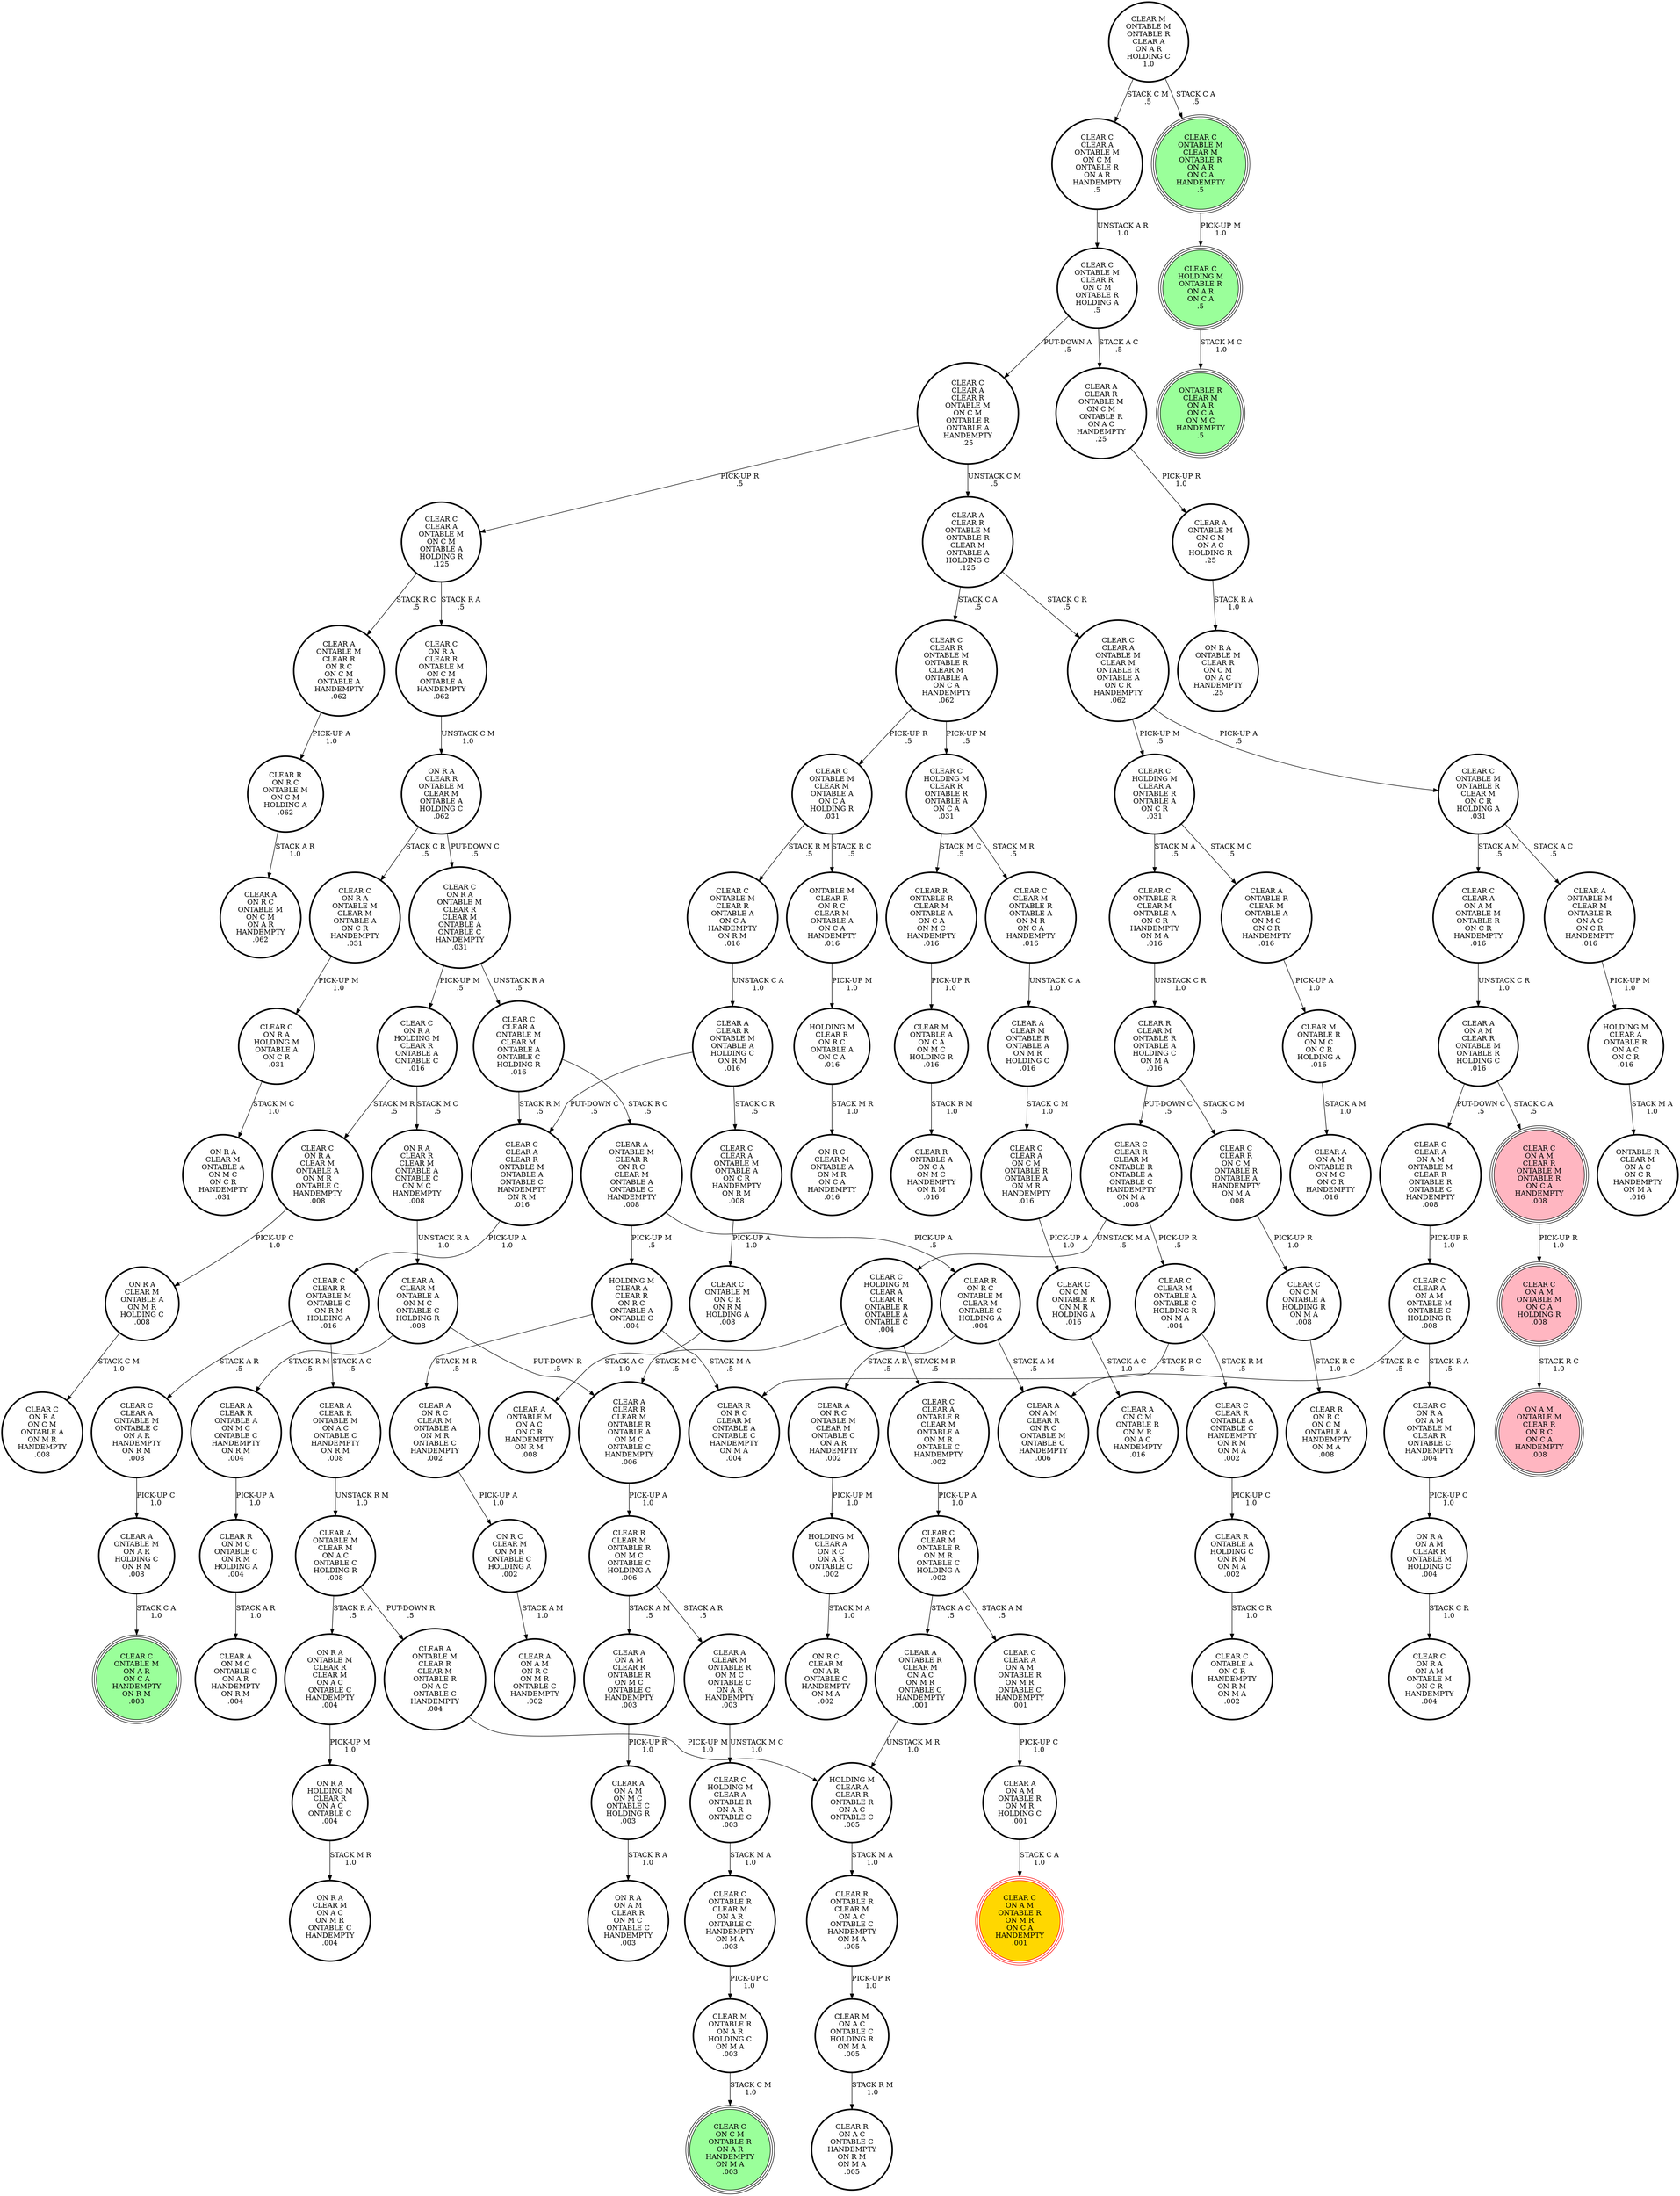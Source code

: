 digraph {
"CLEAR C\nCLEAR A\nONTABLE M\nON C M\nONTABLE A\nHOLDING R\n.125\n" -> "CLEAR A\nONTABLE M\nCLEAR R\nON R C\nON C M\nONTABLE A\nHANDEMPTY\n.062\n"[label="STACK R C\n.5\n"];
"CLEAR C\nCLEAR A\nONTABLE M\nON C M\nONTABLE A\nHOLDING R\n.125\n" -> "CLEAR C\nON R A\nCLEAR R\nONTABLE M\nON C M\nONTABLE A\nHANDEMPTY\n.062\n"[label="STACK R A\n.5\n"];
"CLEAR A\nCLEAR R\nONTABLE M\nONTABLE R\nCLEAR M\nONTABLE A\nHOLDING C\n.125\n" -> "CLEAR C\nCLEAR R\nONTABLE M\nONTABLE R\nCLEAR M\nONTABLE A\nON C A\nHANDEMPTY\n.062\n"[label="STACK C A\n.5\n"];
"CLEAR A\nCLEAR R\nONTABLE M\nONTABLE R\nCLEAR M\nONTABLE A\nHOLDING C\n.125\n" -> "CLEAR C\nCLEAR A\nONTABLE M\nCLEAR M\nONTABLE R\nONTABLE A\nON C R\nHANDEMPTY\n.062\n"[label="STACK C R\n.5\n"];
"CLEAR C\nCLEAR A\nON C M\nONTABLE R\nONTABLE A\nON M R\nHANDEMPTY\n.016\n" -> "CLEAR C\nON C M\nONTABLE R\nON M R\nHOLDING A\n.016\n"[label="PICK-UP A\n1.0\n"];
"CLEAR C\nCLEAR A\nON A M\nONTABLE M\nONTABLE C\nHOLDING R\n.008\n" -> "CLEAR C\nON R A\nON A M\nONTABLE M\nCLEAR R\nONTABLE C\nHANDEMPTY\n.004\n"[label="STACK R A\n.5\n"];
"CLEAR C\nCLEAR A\nON A M\nONTABLE M\nONTABLE C\nHOLDING R\n.008\n" -> "CLEAR A\nON A M\nCLEAR R\nON R C\nONTABLE M\nONTABLE C\nHANDEMPTY\n.006\n"[label="STACK R C\n.5\n"];
"CLEAR A\nONTABLE M\nON A R\nHOLDING C\nON R M\n.008\n" -> "CLEAR C\nONTABLE M\nON A R\nON C A\nHANDEMPTY\nON R M\n.008\n"[label="STACK C A\n1.0\n"];
"HOLDING M\nCLEAR A\nCLEAR R\nONTABLE R\nON A C\nONTABLE C\n.005\n" -> "CLEAR R\nONTABLE R\nCLEAR M\nON A C\nONTABLE C\nHANDEMPTY\nON M A\n.005\n"[label="STACK M A\n1.0\n"];
"CLEAR C\nON R A\nONTABLE M\nCLEAR R\nCLEAR M\nONTABLE A\nONTABLE C\nHANDEMPTY\n.031\n" -> "CLEAR C\nCLEAR A\nONTABLE M\nCLEAR M\nONTABLE A\nONTABLE C\nHOLDING R\n.016\n"[label="UNSTACK R A\n.5\n"];
"CLEAR C\nON R A\nONTABLE M\nCLEAR R\nCLEAR M\nONTABLE A\nONTABLE C\nHANDEMPTY\n.031\n" -> "CLEAR C\nON R A\nHOLDING M\nCLEAR R\nONTABLE A\nONTABLE C\n.016\n"[label="PICK-UP M\n.5\n"];
"CLEAR C\nON C M\nONTABLE R\nON M R\nHOLDING A\n.016\n" -> "CLEAR A\nON C M\nONTABLE R\nON M R\nON A C\nHANDEMPTY\n.016\n"[label="STACK A C\n1.0\n"];
"CLEAR C\nCLEAR A\nON A M\nONTABLE R\nON M R\nONTABLE C\nHANDEMPTY\n.001\n" -> "CLEAR A\nON A M\nONTABLE R\nON M R\nHOLDING C\n.001\n"[label="PICK-UP C\n1.0\n"];
"CLEAR M\nONTABLE A\nON C A\nON M C\nHOLDING R\n.016\n" -> "CLEAR R\nONTABLE A\nON C A\nON M C\nHANDEMPTY\nON R M\n.016\n"[label="STACK R M\n1.0\n"];
"CLEAR A\nCLEAR M\nONTABLE R\nON M C\nONTABLE C\nON A R\nHANDEMPTY\n.003\n" -> "CLEAR C\nHOLDING M\nCLEAR A\nONTABLE R\nON A R\nONTABLE C\n.003\n"[label="UNSTACK M C\n1.0\n"];
"CLEAR A\nONTABLE M\nCLEAR M\nONTABLE R\nON A C\nON C R\nHANDEMPTY\n.016\n" -> "HOLDING M\nCLEAR A\nONTABLE R\nON A C\nON C R\n.016\n"[label="PICK-UP M\n1.0\n"];
"HOLDING M\nCLEAR A\nCLEAR R\nON R C\nONTABLE A\nONTABLE C\n.004\n" -> "CLEAR A\nON R C\nCLEAR M\nONTABLE A\nON M R\nONTABLE C\nHANDEMPTY\n.002\n"[label="STACK M R\n.5\n"];
"HOLDING M\nCLEAR A\nCLEAR R\nON R C\nONTABLE A\nONTABLE C\n.004\n" -> "CLEAR R\nON R C\nCLEAR M\nONTABLE A\nONTABLE C\nHANDEMPTY\nON M A\n.004\n"[label="STACK M A\n.5\n"];
"CLEAR A\nCLEAR M\nONTABLE A\nON M C\nONTABLE C\nHOLDING R\n.008\n" -> "CLEAR A\nCLEAR R\nONTABLE A\nON M C\nONTABLE C\nHANDEMPTY\nON R M\n.004\n"[label="STACK R M\n.5\n"];
"CLEAR A\nCLEAR M\nONTABLE A\nON M C\nONTABLE C\nHOLDING R\n.008\n" -> "CLEAR A\nCLEAR R\nCLEAR M\nONTABLE R\nONTABLE A\nON M C\nONTABLE C\nHANDEMPTY\n.006\n"[label="PUT-DOWN R\n.5\n"];
"CLEAR A\nONTABLE R\nCLEAR M\nONTABLE A\nON M C\nON C R\nHANDEMPTY\n.016\n" -> "CLEAR M\nONTABLE R\nON M C\nON C R\nHOLDING A\n.016\n"[label="PICK-UP A\n1.0\n"];
"CLEAR C\nHOLDING M\nCLEAR A\nONTABLE R\nONTABLE A\nON C R\n.031\n" -> "CLEAR A\nONTABLE R\nCLEAR M\nONTABLE A\nON M C\nON C R\nHANDEMPTY\n.016\n"[label="STACK M C\n.5\n"];
"CLEAR C\nHOLDING M\nCLEAR A\nONTABLE R\nONTABLE A\nON C R\n.031\n" -> "CLEAR C\nONTABLE R\nCLEAR M\nONTABLE A\nON C R\nHANDEMPTY\nON M A\n.016\n"[label="STACK M A\n.5\n"];
"HOLDING M\nCLEAR R\nON R C\nONTABLE A\nON C A\n.016\n" -> "ON R C\nCLEAR M\nONTABLE A\nON M R\nON C A\nHANDEMPTY\n.016\n"[label="STACK M R\n1.0\n"];
"CLEAR A\nON A M\nCLEAR R\nONTABLE M\nONTABLE R\nHOLDING C\n.016\n" -> "CLEAR C\nON A M\nCLEAR R\nONTABLE M\nONTABLE R\nON C A\nHANDEMPTY\n.008\n"[label="STACK C A\n.5\n"];
"CLEAR A\nON A M\nCLEAR R\nONTABLE M\nONTABLE R\nHOLDING C\n.016\n" -> "CLEAR C\nCLEAR A\nON A M\nONTABLE M\nCLEAR R\nONTABLE R\nONTABLE C\nHANDEMPTY\n.008\n"[label="PUT-DOWN C\n.5\n"];
"CLEAR C\nCLEAR R\nONTABLE M\nONTABLE C\nON R M\nHOLDING A\n.016\n" -> "CLEAR A\nCLEAR R\nONTABLE M\nON A C\nONTABLE C\nHANDEMPTY\nON R M\n.008\n"[label="STACK A C\n.5\n"];
"CLEAR C\nCLEAR R\nONTABLE M\nONTABLE C\nON R M\nHOLDING A\n.016\n" -> "CLEAR C\nCLEAR A\nONTABLE M\nONTABLE C\nON A R\nHANDEMPTY\nON R M\n.008\n"[label="STACK A R\n.5\n"];
"ON R A\nONTABLE M\nCLEAR R\nCLEAR M\nON A C\nONTABLE C\nHANDEMPTY\n.004\n" -> "ON R A\nHOLDING M\nCLEAR R\nON A C\nONTABLE C\n.004\n"[label="PICK-UP M\n1.0\n"];
"CLEAR C\nON R A\nONTABLE M\nCLEAR M\nONTABLE A\nON C R\nHANDEMPTY\n.031\n" -> "CLEAR C\nON R A\nHOLDING M\nONTABLE A\nON C R\n.031\n"[label="PICK-UP M\n1.0\n"];
"CLEAR A\nON A M\nONTABLE R\nON M R\nHOLDING C\n.001\n" -> "CLEAR C\nON A M\nONTABLE R\nON M R\nON C A\nHANDEMPTY\n.001\n"[label="STACK C A\n1.0\n"];
"CLEAR R\nON M C\nONTABLE C\nON R M\nHOLDING A\n.004\n" -> "CLEAR A\nON M C\nONTABLE C\nON A R\nHANDEMPTY\nON R M\n.004\n"[label="STACK A R\n1.0\n"];
"CLEAR C\nCLEAR A\nCLEAR R\nONTABLE M\nONTABLE A\nONTABLE C\nHANDEMPTY\nON R M\n.016\n" -> "CLEAR C\nCLEAR R\nONTABLE M\nONTABLE C\nON R M\nHOLDING A\n.016\n"[label="PICK-UP A\n1.0\n"];
"HOLDING M\nCLEAR A\nON R C\nON A R\nONTABLE C\n.002\n" -> "ON R C\nCLEAR M\nON A R\nONTABLE C\nHANDEMPTY\nON M A\n.002\n"[label="STACK M A\n1.0\n"];
"CLEAR C\nCLEAR A\nONTABLE M\nCLEAR M\nONTABLE R\nONTABLE A\nON C R\nHANDEMPTY\n.062\n" -> "CLEAR C\nONTABLE M\nONTABLE R\nCLEAR M\nON C R\nHOLDING A\n.031\n"[label="PICK-UP A\n.5\n"];
"CLEAR C\nCLEAR A\nONTABLE M\nCLEAR M\nONTABLE R\nONTABLE A\nON C R\nHANDEMPTY\n.062\n" -> "CLEAR C\nHOLDING M\nCLEAR A\nONTABLE R\nONTABLE A\nON C R\n.031\n"[label="PICK-UP M\n.5\n"];
"CLEAR A\nCLEAR R\nONTABLE A\nON M C\nONTABLE C\nHANDEMPTY\nON R M\n.004\n" -> "CLEAR R\nON M C\nONTABLE C\nON R M\nHOLDING A\n.004\n"[label="PICK-UP A\n1.0\n"];
"CLEAR C\nONTABLE M\nCLEAR R\nONTABLE A\nON C A\nHANDEMPTY\nON R M\n.016\n" -> "CLEAR A\nCLEAR R\nONTABLE M\nONTABLE A\nHOLDING C\nON R M\n.016\n"[label="UNSTACK C A\n1.0\n"];
"CLEAR R\nONTABLE A\nHOLDING C\nON R M\nON M A\n.002\n" -> "CLEAR C\nONTABLE A\nON C R\nHANDEMPTY\nON R M\nON M A\n.002\n"[label="STACK C R\n1.0\n"];
"CLEAR C\nONTABLE R\nCLEAR M\nONTABLE A\nON C R\nHANDEMPTY\nON M A\n.016\n" -> "CLEAR R\nCLEAR M\nONTABLE R\nONTABLE A\nHOLDING C\nON M A\n.016\n"[label="UNSTACK C R\n1.0\n"];
"CLEAR A\nCLEAR R\nONTABLE M\nON C M\nONTABLE R\nON A C\nHANDEMPTY\n.25\n" -> "CLEAR A\nONTABLE M\nON C M\nON A C\nHOLDING R\n.25\n"[label="PICK-UP R\n1.0\n"];
"CLEAR C\nCLEAR A\nON A M\nONTABLE M\nONTABLE R\nON C R\nHANDEMPTY\n.016\n" -> "CLEAR A\nON A M\nCLEAR R\nONTABLE M\nONTABLE R\nHOLDING C\n.016\n"[label="UNSTACK C R\n1.0\n"];
"CLEAR C\nON A M\nONTABLE M\nON C A\nHOLDING R\n.008\n" -> "ON A M\nONTABLE M\nCLEAR R\nON R C\nON C A\nHANDEMPTY\n.008\n"[label="STACK R C\n1.0\n"];
"ON R A\nON A M\nCLEAR R\nONTABLE M\nHOLDING C\n.004\n" -> "CLEAR C\nON R A\nON A M\nONTABLE M\nON C R\nHANDEMPTY\n.004\n"[label="STACK C R\n1.0\n"];
"CLEAR C\nHOLDING M\nCLEAR A\nONTABLE R\nON A R\nONTABLE C\n.003\n" -> "CLEAR C\nONTABLE R\nCLEAR M\nON A R\nONTABLE C\nHANDEMPTY\nON M A\n.003\n"[label="STACK M A\n1.0\n"];
"CLEAR R\nON R C\nONTABLE M\nON C M\nHOLDING A\n.062\n" -> "CLEAR A\nON R C\nONTABLE M\nON C M\nON A R\nHANDEMPTY\n.062\n"[label="STACK A R\n1.0\n"];
"CLEAR C\nON R A\nHOLDING M\nCLEAR R\nONTABLE A\nONTABLE C\n.016\n" -> "CLEAR C\nON R A\nCLEAR M\nONTABLE A\nON M R\nONTABLE C\nHANDEMPTY\n.008\n"[label="STACK M R\n.5\n"];
"CLEAR C\nON R A\nHOLDING M\nCLEAR R\nONTABLE A\nONTABLE C\n.016\n" -> "ON R A\nCLEAR R\nCLEAR M\nONTABLE A\nONTABLE C\nON M C\nHANDEMPTY\n.008\n"[label="STACK M C\n.5\n"];
"CLEAR A\nCLEAR R\nONTABLE M\nONTABLE A\nHOLDING C\nON R M\n.016\n" -> "CLEAR C\nCLEAR A\nCLEAR R\nONTABLE M\nONTABLE A\nONTABLE C\nHANDEMPTY\nON R M\n.016\n"[label="PUT-DOWN C\n.5\n"];
"CLEAR A\nCLEAR R\nONTABLE M\nONTABLE A\nHOLDING C\nON R M\n.016\n" -> "CLEAR C\nCLEAR A\nONTABLE M\nONTABLE A\nON C R\nHANDEMPTY\nON R M\n.008\n"[label="STACK C R\n.5\n"];
"CLEAR C\nHOLDING M\nCLEAR A\nCLEAR R\nONTABLE R\nONTABLE A\nONTABLE C\n.004\n" -> "CLEAR A\nCLEAR R\nCLEAR M\nONTABLE R\nONTABLE A\nON M C\nONTABLE C\nHANDEMPTY\n.006\n"[label="STACK M C\n.5\n"];
"CLEAR C\nHOLDING M\nCLEAR A\nCLEAR R\nONTABLE R\nONTABLE A\nONTABLE C\n.004\n" -> "CLEAR C\nCLEAR A\nONTABLE R\nCLEAR M\nONTABLE A\nON M R\nONTABLE C\nHANDEMPTY\n.002\n"[label="STACK M R\n.5\n"];
"CLEAR C\nCLEAR M\nONTABLE R\nON M R\nONTABLE C\nHOLDING A\n.002\n" -> "CLEAR C\nCLEAR A\nON A M\nONTABLE R\nON M R\nONTABLE C\nHANDEMPTY\n.001\n"[label="STACK A M\n.5\n"];
"CLEAR C\nCLEAR M\nONTABLE R\nON M R\nONTABLE C\nHOLDING A\n.002\n" -> "CLEAR A\nONTABLE R\nCLEAR M\nON A C\nON M R\nONTABLE C\nHANDEMPTY\n.001\n"[label="STACK A C\n.5\n"];
"CLEAR C\nCLEAR R\nONTABLE M\nONTABLE R\nCLEAR M\nONTABLE A\nON C A\nHANDEMPTY\n.062\n" -> "CLEAR C\nONTABLE M\nCLEAR M\nONTABLE A\nON C A\nHOLDING R\n.031\n"[label="PICK-UP R\n.5\n"];
"CLEAR C\nCLEAR R\nONTABLE M\nONTABLE R\nCLEAR M\nONTABLE A\nON C A\nHANDEMPTY\n.062\n" -> "CLEAR C\nHOLDING M\nCLEAR R\nONTABLE R\nONTABLE A\nON C A\n.031\n"[label="PICK-UP M\n.5\n"];
"CLEAR C\nON R A\nCLEAR R\nONTABLE M\nON C M\nONTABLE A\nHANDEMPTY\n.062\n" -> "ON R A\nCLEAR R\nONTABLE M\nCLEAR M\nONTABLE A\nHOLDING C\n.062\n"[label="UNSTACK C M\n1.0\n"];
"CLEAR C\nHOLDING M\nCLEAR R\nONTABLE R\nONTABLE A\nON C A\n.031\n" -> "CLEAR R\nONTABLE R\nCLEAR M\nONTABLE A\nON C A\nON M C\nHANDEMPTY\n.016\n"[label="STACK M C\n.5\n"];
"CLEAR C\nHOLDING M\nCLEAR R\nONTABLE R\nONTABLE A\nON C A\n.031\n" -> "CLEAR C\nCLEAR M\nONTABLE R\nONTABLE A\nON M R\nON C A\nHANDEMPTY\n.016\n"[label="STACK M R\n.5\n"];
"CLEAR C\nON R A\nHOLDING M\nONTABLE A\nON C R\n.031\n" -> "ON R A\nCLEAR M\nONTABLE A\nON M C\nON C R\nHANDEMPTY\n.031\n"[label="STACK M C\n1.0\n"];
"CLEAR A\nONTABLE M\nON C M\nON A C\nHOLDING R\n.25\n" -> "ON R A\nONTABLE M\nCLEAR R\nON C M\nON A C\nHANDEMPTY\n.25\n"[label="STACK R A\n1.0\n"];
"ON R A\nCLEAR R\nONTABLE M\nCLEAR M\nONTABLE A\nHOLDING C\n.062\n" -> "CLEAR C\nON R A\nONTABLE M\nCLEAR M\nONTABLE A\nON C R\nHANDEMPTY\n.031\n"[label="STACK C R\n.5\n"];
"ON R A\nCLEAR R\nONTABLE M\nCLEAR M\nONTABLE A\nHOLDING C\n.062\n" -> "CLEAR C\nON R A\nONTABLE M\nCLEAR R\nCLEAR M\nONTABLE A\nONTABLE C\nHANDEMPTY\n.031\n"[label="PUT-DOWN C\n.5\n"];
"CLEAR A\nCLEAR R\nCLEAR M\nONTABLE R\nONTABLE A\nON M C\nONTABLE C\nHANDEMPTY\n.006\n" -> "CLEAR R\nCLEAR M\nONTABLE R\nON M C\nONTABLE C\nHOLDING A\n.006\n"[label="PICK-UP A\n1.0\n"];
"CLEAR R\nCLEAR M\nONTABLE R\nONTABLE A\nHOLDING C\nON M A\n.016\n" -> "CLEAR C\nCLEAR R\nON C M\nONTABLE R\nONTABLE A\nHANDEMPTY\nON M A\n.008\n"[label="STACK C M\n.5\n"];
"CLEAR R\nCLEAR M\nONTABLE R\nONTABLE A\nHOLDING C\nON M A\n.016\n" -> "CLEAR C\nCLEAR R\nCLEAR M\nONTABLE R\nONTABLE A\nONTABLE C\nHANDEMPTY\nON M A\n.008\n"[label="PUT-DOWN C\n.5\n"];
"CLEAR R\nONTABLE R\nCLEAR M\nON A C\nONTABLE C\nHANDEMPTY\nON M A\n.005\n" -> "CLEAR M\nON A C\nONTABLE C\nHOLDING R\nON M A\n.005\n"[label="PICK-UP R\n1.0\n"];
"CLEAR A\nON R C\nCLEAR M\nONTABLE A\nON M R\nONTABLE C\nHANDEMPTY\n.002\n" -> "ON R C\nCLEAR M\nON M R\nONTABLE C\nHOLDING A\n.002\n"[label="PICK-UP A\n1.0\n"];
"CLEAR C\nCLEAR R\nONTABLE A\nONTABLE C\nHANDEMPTY\nON R M\nON M A\n.002\n" -> "CLEAR R\nONTABLE A\nHOLDING C\nON R M\nON M A\n.002\n"[label="PICK-UP C\n1.0\n"];
"CLEAR A\nONTABLE M\nCLEAR M\nON A C\nONTABLE C\nHOLDING R\n.008\n" -> "ON R A\nONTABLE M\nCLEAR R\nCLEAR M\nON A C\nONTABLE C\nHANDEMPTY\n.004\n"[label="STACK R A\n.5\n"];
"CLEAR A\nONTABLE M\nCLEAR M\nON A C\nONTABLE C\nHOLDING R\n.008\n" -> "CLEAR A\nONTABLE M\nCLEAR R\nCLEAR M\nONTABLE R\nON A C\nONTABLE C\nHANDEMPTY\n.004\n"[label="PUT-DOWN R\n.5\n"];
"CLEAR C\nCLEAR A\nONTABLE M\nON C M\nONTABLE R\nON A R\nHANDEMPTY\n.5\n" -> "CLEAR C\nONTABLE M\nCLEAR R\nON C M\nONTABLE R\nHOLDING A\n.5\n"[label="UNSTACK A R\n1.0\n"];
"CLEAR C\nONTABLE M\nONTABLE R\nCLEAR M\nON C R\nHOLDING A\n.031\n" -> "CLEAR A\nONTABLE M\nCLEAR M\nONTABLE R\nON A C\nON C R\nHANDEMPTY\n.016\n"[label="STACK A C\n.5\n"];
"CLEAR C\nONTABLE M\nONTABLE R\nCLEAR M\nON C R\nHOLDING A\n.031\n" -> "CLEAR C\nCLEAR A\nON A M\nONTABLE M\nONTABLE R\nON C R\nHANDEMPTY\n.016\n"[label="STACK A M\n.5\n"];
"CLEAR C\nON A M\nCLEAR R\nONTABLE M\nONTABLE R\nON C A\nHANDEMPTY\n.008\n" -> "CLEAR C\nON A M\nONTABLE M\nON C A\nHOLDING R\n.008\n"[label="PICK-UP R\n1.0\n"];
"CLEAR R\nON R C\nONTABLE M\nCLEAR M\nONTABLE C\nHOLDING A\n.004\n" -> "CLEAR A\nON A M\nCLEAR R\nON R C\nONTABLE M\nONTABLE C\nHANDEMPTY\n.006\n"[label="STACK A M\n.5\n"];
"CLEAR R\nON R C\nONTABLE M\nCLEAR M\nONTABLE C\nHOLDING A\n.004\n" -> "CLEAR A\nON R C\nONTABLE M\nCLEAR M\nONTABLE C\nON A R\nHANDEMPTY\n.002\n"[label="STACK A R\n.5\n"];
"ON R A\nCLEAR R\nCLEAR M\nONTABLE A\nONTABLE C\nON M C\nHANDEMPTY\n.008\n" -> "CLEAR A\nCLEAR M\nONTABLE A\nON M C\nONTABLE C\nHOLDING R\n.008\n"[label="UNSTACK R A\n1.0\n"];
"CLEAR A\nON A M\nON M C\nONTABLE C\nHOLDING R\n.003\n" -> "ON R A\nON A M\nCLEAR R\nON M C\nONTABLE C\nHANDEMPTY\n.003\n"[label="STACK R A\n1.0\n"];
"CLEAR C\nON R A\nCLEAR M\nONTABLE A\nON M R\nONTABLE C\nHANDEMPTY\n.008\n" -> "ON R A\nCLEAR M\nONTABLE A\nON M R\nHOLDING C\n.008\n"[label="PICK-UP C\n1.0\n"];
"CLEAR C\nCLEAR M\nONTABLE A\nONTABLE C\nHOLDING R\nON M A\n.004\n" -> "CLEAR C\nCLEAR R\nONTABLE A\nONTABLE C\nHANDEMPTY\nON R M\nON M A\n.002\n"[label="STACK R M\n.5\n"];
"CLEAR C\nCLEAR M\nONTABLE A\nONTABLE C\nHOLDING R\nON M A\n.004\n" -> "CLEAR R\nON R C\nCLEAR M\nONTABLE A\nONTABLE C\nHANDEMPTY\nON M A\n.004\n"[label="STACK R C\n.5\n"];
"CLEAR A\nCLEAR R\nONTABLE M\nON A C\nONTABLE C\nHANDEMPTY\nON R M\n.008\n" -> "CLEAR A\nONTABLE M\nCLEAR M\nON A C\nONTABLE C\nHOLDING R\n.008\n"[label="UNSTACK R M\n1.0\n"];
"CLEAR C\nCLEAR A\nONTABLE R\nCLEAR M\nONTABLE A\nON M R\nONTABLE C\nHANDEMPTY\n.002\n" -> "CLEAR C\nCLEAR M\nONTABLE R\nON M R\nONTABLE C\nHOLDING A\n.002\n"[label="PICK-UP A\n1.0\n"];
"ONTABLE M\nCLEAR R\nON R C\nCLEAR M\nONTABLE A\nON C A\nHANDEMPTY\n.016\n" -> "HOLDING M\nCLEAR R\nON R C\nONTABLE A\nON C A\n.016\n"[label="PICK-UP M\n1.0\n"];
"CLEAR C\nCLEAR A\nONTABLE M\nONTABLE A\nON C R\nHANDEMPTY\nON R M\n.008\n" -> "CLEAR C\nONTABLE M\nON C R\nON R M\nHOLDING A\n.008\n"[label="PICK-UP A\n1.0\n"];
"CLEAR R\nCLEAR M\nONTABLE R\nON M C\nONTABLE C\nHOLDING A\n.006\n" -> "CLEAR A\nON A M\nCLEAR R\nONTABLE R\nON M C\nONTABLE C\nHANDEMPTY\n.003\n"[label="STACK A M\n.5\n"];
"CLEAR R\nCLEAR M\nONTABLE R\nON M C\nONTABLE C\nHOLDING A\n.006\n" -> "CLEAR A\nCLEAR M\nONTABLE R\nON M C\nONTABLE C\nON A R\nHANDEMPTY\n.003\n"[label="STACK A R\n.5\n"];
"CLEAR A\nONTABLE M\nCLEAR R\nCLEAR M\nONTABLE R\nON A C\nONTABLE C\nHANDEMPTY\n.004\n" -> "HOLDING M\nCLEAR A\nCLEAR R\nONTABLE R\nON A C\nONTABLE C\n.005\n"[label="PICK-UP M\n1.0\n"];
"ON R A\nHOLDING M\nCLEAR R\nON A C\nONTABLE C\n.004\n" -> "ON R A\nCLEAR M\nON A C\nON M R\nONTABLE C\nHANDEMPTY\n.004\n"[label="STACK M R\n1.0\n"];
"CLEAR C\nCLEAR A\nONTABLE M\nONTABLE C\nON A R\nHANDEMPTY\nON R M\n.008\n" -> "CLEAR A\nONTABLE M\nON A R\nHOLDING C\nON R M\n.008\n"[label="PICK-UP C\n1.0\n"];
"CLEAR C\nONTABLE R\nCLEAR M\nON A R\nONTABLE C\nHANDEMPTY\nON M A\n.003\n" -> "CLEAR M\nONTABLE R\nON A R\nHOLDING C\nON M A\n.003\n"[label="PICK-UP C\n1.0\n"];
"CLEAR A\nONTABLE M\nCLEAR R\nON R C\nON C M\nONTABLE A\nHANDEMPTY\n.062\n" -> "CLEAR R\nON R C\nONTABLE M\nON C M\nHOLDING A\n.062\n"[label="PICK-UP A\n1.0\n"];
"CLEAR C\nON C M\nONTABLE A\nHOLDING R\nON M A\n.008\n" -> "CLEAR R\nON R C\nON C M\nONTABLE A\nHANDEMPTY\nON M A\n.008\n"[label="STACK R C\n1.0\n"];
"CLEAR A\nCLEAR M\nONTABLE R\nONTABLE A\nON M R\nHOLDING C\n.016\n" -> "CLEAR C\nCLEAR A\nON C M\nONTABLE R\nONTABLE A\nON M R\nHANDEMPTY\n.016\n"[label="STACK C M\n1.0\n"];
"CLEAR C\nONTABLE M\nCLEAR M\nONTABLE R\nON A R\nON C A\nHANDEMPTY\n.5\n" -> "CLEAR C\nHOLDING M\nONTABLE R\nON A R\nON C A\n.5\n"[label="PICK-UP M\n1.0\n"];
"CLEAR C\nCLEAR A\nONTABLE M\nCLEAR M\nONTABLE A\nONTABLE C\nHOLDING R\n.016\n" -> "CLEAR A\nONTABLE M\nCLEAR R\nON R C\nCLEAR M\nONTABLE A\nONTABLE C\nHANDEMPTY\n.008\n"[label="STACK R C\n.5\n"];
"CLEAR C\nCLEAR A\nONTABLE M\nCLEAR M\nONTABLE A\nONTABLE C\nHOLDING R\n.016\n" -> "CLEAR C\nCLEAR A\nCLEAR R\nONTABLE M\nONTABLE A\nONTABLE C\nHANDEMPTY\nON R M\n.016\n"[label="STACK R M\n.5\n"];
"CLEAR C\nCLEAR A\nON A M\nONTABLE M\nCLEAR R\nONTABLE R\nONTABLE C\nHANDEMPTY\n.008\n" -> "CLEAR C\nCLEAR A\nON A M\nONTABLE M\nONTABLE C\nHOLDING R\n.008\n"[label="PICK-UP R\n1.0\n"];
"CLEAR R\nONTABLE R\nCLEAR M\nONTABLE A\nON C A\nON M C\nHANDEMPTY\n.016\n" -> "CLEAR M\nONTABLE A\nON C A\nON M C\nHOLDING R\n.016\n"[label="PICK-UP R\n1.0\n"];
"CLEAR M\nONTABLE R\nON M C\nON C R\nHOLDING A\n.016\n" -> "CLEAR A\nON A M\nONTABLE R\nON M C\nON C R\nHANDEMPTY\n.016\n"[label="STACK A M\n1.0\n"];
"ON R C\nCLEAR M\nON M R\nONTABLE C\nHOLDING A\n.002\n" -> "CLEAR A\nON A M\nON R C\nON M R\nONTABLE C\nHANDEMPTY\n.002\n"[label="STACK A M\n1.0\n"];
"CLEAR C\nHOLDING M\nONTABLE R\nON A R\nON C A\n.5\n" -> "ONTABLE R\nCLEAR M\nON A R\nON C A\nON M C\nHANDEMPTY\n.5\n"[label="STACK M C\n1.0\n"];
"CLEAR C\nONTABLE M\nCLEAR M\nONTABLE A\nON C A\nHOLDING R\n.031\n" -> "CLEAR C\nONTABLE M\nCLEAR R\nONTABLE A\nON C A\nHANDEMPTY\nON R M\n.016\n"[label="STACK R M\n.5\n"];
"CLEAR C\nONTABLE M\nCLEAR M\nONTABLE A\nON C A\nHOLDING R\n.031\n" -> "ONTABLE M\nCLEAR R\nON R C\nCLEAR M\nONTABLE A\nON C A\nHANDEMPTY\n.016\n"[label="STACK R C\n.5\n"];
"CLEAR C\nCLEAR A\nCLEAR R\nONTABLE M\nON C M\nONTABLE R\nONTABLE A\nHANDEMPTY\n.25\n" -> "CLEAR A\nCLEAR R\nONTABLE M\nONTABLE R\nCLEAR M\nONTABLE A\nHOLDING C\n.125\n"[label="UNSTACK C M\n.5\n"];
"CLEAR C\nCLEAR A\nCLEAR R\nONTABLE M\nON C M\nONTABLE R\nONTABLE A\nHANDEMPTY\n.25\n" -> "CLEAR C\nCLEAR A\nONTABLE M\nON C M\nONTABLE A\nHOLDING R\n.125\n"[label="PICK-UP R\n.5\n"];
"CLEAR A\nON R C\nONTABLE M\nCLEAR M\nONTABLE C\nON A R\nHANDEMPTY\n.002\n" -> "HOLDING M\nCLEAR A\nON R C\nON A R\nONTABLE C\n.002\n"[label="PICK-UP M\n1.0\n"];
"CLEAR M\nON A C\nONTABLE C\nHOLDING R\nON M A\n.005\n" -> "CLEAR R\nON A C\nONTABLE C\nHANDEMPTY\nON R M\nON M A\n.005\n"[label="STACK R M\n1.0\n"];
"CLEAR A\nONTABLE M\nCLEAR R\nON R C\nCLEAR M\nONTABLE A\nONTABLE C\nHANDEMPTY\n.008\n" -> "HOLDING M\nCLEAR A\nCLEAR R\nON R C\nONTABLE A\nONTABLE C\n.004\n"[label="PICK-UP M\n.5\n"];
"CLEAR A\nONTABLE M\nCLEAR R\nON R C\nCLEAR M\nONTABLE A\nONTABLE C\nHANDEMPTY\n.008\n" -> "CLEAR R\nON R C\nONTABLE M\nCLEAR M\nONTABLE C\nHOLDING A\n.004\n"[label="PICK-UP A\n.5\n"];
"CLEAR C\nCLEAR R\nON C M\nONTABLE R\nONTABLE A\nHANDEMPTY\nON M A\n.008\n" -> "CLEAR C\nON C M\nONTABLE A\nHOLDING R\nON M A\n.008\n"[label="PICK-UP R\n1.0\n"];
"CLEAR C\nONTABLE M\nCLEAR R\nON C M\nONTABLE R\nHOLDING A\n.5\n" -> "CLEAR A\nCLEAR R\nONTABLE M\nON C M\nONTABLE R\nON A C\nHANDEMPTY\n.25\n"[label="STACK A C\n.5\n"];
"CLEAR C\nONTABLE M\nCLEAR R\nON C M\nONTABLE R\nHOLDING A\n.5\n" -> "CLEAR C\nCLEAR A\nCLEAR R\nONTABLE M\nON C M\nONTABLE R\nONTABLE A\nHANDEMPTY\n.25\n"[label="PUT-DOWN A\n.5\n"];
"CLEAR C\nCLEAR R\nCLEAR M\nONTABLE R\nONTABLE A\nONTABLE C\nHANDEMPTY\nON M A\n.008\n" -> "CLEAR C\nCLEAR M\nONTABLE A\nONTABLE C\nHOLDING R\nON M A\n.004\n"[label="PICK-UP R\n.5\n"];
"CLEAR C\nCLEAR R\nCLEAR M\nONTABLE R\nONTABLE A\nONTABLE C\nHANDEMPTY\nON M A\n.008\n" -> "CLEAR C\nHOLDING M\nCLEAR A\nCLEAR R\nONTABLE R\nONTABLE A\nONTABLE C\n.004\n"[label="UNSTACK M A\n.5\n"];
"ON R A\nCLEAR M\nONTABLE A\nON M R\nHOLDING C\n.008\n" -> "CLEAR C\nON R A\nON C M\nONTABLE A\nON M R\nHANDEMPTY\n.008\n"[label="STACK C M\n1.0\n"];
"CLEAR A\nON A M\nCLEAR R\nONTABLE R\nON M C\nONTABLE C\nHANDEMPTY\n.003\n" -> "CLEAR A\nON A M\nON M C\nONTABLE C\nHOLDING R\n.003\n"[label="PICK-UP R\n1.0\n"];
"CLEAR A\nONTABLE R\nCLEAR M\nON A C\nON M R\nONTABLE C\nHANDEMPTY\n.001\n" -> "HOLDING M\nCLEAR A\nCLEAR R\nONTABLE R\nON A C\nONTABLE C\n.005\n"[label="UNSTACK M R\n1.0\n"];
"CLEAR C\nON R A\nON A M\nONTABLE M\nCLEAR R\nONTABLE C\nHANDEMPTY\n.004\n" -> "ON R A\nON A M\nCLEAR R\nONTABLE M\nHOLDING C\n.004\n"[label="PICK-UP C\n1.0\n"];
"CLEAR M\nONTABLE R\nON A R\nHOLDING C\nON M A\n.003\n" -> "CLEAR C\nON C M\nONTABLE R\nON A R\nHANDEMPTY\nON M A\n.003\n"[label="STACK C M\n1.0\n"];
"HOLDING M\nCLEAR A\nONTABLE R\nON A C\nON C R\n.016\n" -> "ONTABLE R\nCLEAR M\nON A C\nON C R\nHANDEMPTY\nON M A\n.016\n"[label="STACK M A\n1.0\n"];
"CLEAR C\nONTABLE M\nON C R\nON R M\nHOLDING A\n.008\n" -> "CLEAR A\nONTABLE M\nON A C\nON C R\nHANDEMPTY\nON R M\n.008\n"[label="STACK A C\n1.0\n"];
"CLEAR M\nONTABLE M\nONTABLE R\nCLEAR A\nON A R\nHOLDING C\n1.0\n" -> "CLEAR C\nONTABLE M\nCLEAR M\nONTABLE R\nON A R\nON C A\nHANDEMPTY\n.5\n"[label="STACK C A\n.5\n"];
"CLEAR M\nONTABLE M\nONTABLE R\nCLEAR A\nON A R\nHOLDING C\n1.0\n" -> "CLEAR C\nCLEAR A\nONTABLE M\nON C M\nONTABLE R\nON A R\nHANDEMPTY\n.5\n"[label="STACK C M\n.5\n"];
"CLEAR C\nCLEAR M\nONTABLE R\nONTABLE A\nON M R\nON C A\nHANDEMPTY\n.016\n" -> "CLEAR A\nCLEAR M\nONTABLE R\nONTABLE A\nON M R\nHOLDING C\n.016\n"[label="UNSTACK C A\n1.0\n"];
"CLEAR R\nON R C\nON C M\nONTABLE A\nHANDEMPTY\nON M A\n.008\n" [shape=circle, penwidth=3];
"CLEAR A\nON C M\nONTABLE R\nON M R\nON A C\nHANDEMPTY\n.016\n" [shape=circle, penwidth=3];
"CLEAR R\nON A C\nONTABLE C\nHANDEMPTY\nON R M\nON M A\n.005\n" [shape=circle, penwidth=3];
"ON A M\nONTABLE M\nCLEAR R\nON R C\nON C A\nHANDEMPTY\n.008\n" [shape=circle, style=filled, fillcolor=lightpink, peripheries=3];
"CLEAR C\nON R A\nON C M\nONTABLE A\nON M R\nHANDEMPTY\n.008\n" [shape=circle, penwidth=3];
"ON R A\nON A M\nCLEAR R\nON M C\nONTABLE C\nHANDEMPTY\n.003\n" [shape=circle, penwidth=3];
"ONTABLE R\nCLEAR M\nON A C\nON C R\nHANDEMPTY\nON M A\n.016\n" [shape=circle, penwidth=3];
"CLEAR C\nON R A\nON A M\nONTABLE M\nON C R\nHANDEMPTY\n.004\n" [shape=circle, penwidth=3];
"CLEAR C\nON A M\nONTABLE R\nON M R\nON C A\nHANDEMPTY\n.001\n" [shape=circle, style=filled color=red, fillcolor=gold, peripheries=3];
"CLEAR A\nON A M\nON R C\nON M R\nONTABLE C\nHANDEMPTY\n.002\n" [shape=circle, penwidth=3];
"ON R A\nCLEAR M\nONTABLE A\nON M C\nON C R\nHANDEMPTY\n.031\n" [shape=circle, penwidth=3];
"ON R A\nCLEAR M\nON A C\nON M R\nONTABLE C\nHANDEMPTY\n.004\n" [shape=circle, penwidth=3];
"ON R A\nONTABLE M\nCLEAR R\nON C M\nON A C\nHANDEMPTY\n.25\n" [shape=circle, penwidth=3];
"CLEAR A\nON M C\nONTABLE C\nON A R\nHANDEMPTY\nON R M\n.004\n" [shape=circle, penwidth=3];
"CLEAR A\nON A M\nONTABLE R\nON M C\nON C R\nHANDEMPTY\n.016\n" [shape=circle, penwidth=3];
"CLEAR R\nONTABLE A\nON C A\nON M C\nHANDEMPTY\nON R M\n.016\n" [shape=circle, penwidth=3];
"CLEAR R\nON R C\nCLEAR M\nONTABLE A\nONTABLE C\nHANDEMPTY\nON M A\n.004\n" [shape=circle, penwidth=3];
"CLEAR A\nONTABLE M\nON A C\nON C R\nHANDEMPTY\nON R M\n.008\n" [shape=circle, penwidth=3];
"CLEAR C\nONTABLE A\nON C R\nHANDEMPTY\nON R M\nON M A\n.002\n" [shape=circle, penwidth=3];
"ONTABLE R\nCLEAR M\nON A R\nON C A\nON M C\nHANDEMPTY\n.5\n" [shape=circle, style=filled, fillcolor=palegreen1, peripheries=3];
"ON R C\nCLEAR M\nON A R\nONTABLE C\nHANDEMPTY\nON M A\n.002\n" [shape=circle, penwidth=3];
"CLEAR C\nON C M\nONTABLE R\nON A R\nHANDEMPTY\nON M A\n.003\n" [shape=circle, style=filled, fillcolor=palegreen1, peripheries=3];
"CLEAR A\nON A M\nCLEAR R\nON R C\nONTABLE M\nONTABLE C\nHANDEMPTY\n.006\n" [shape=circle, penwidth=3];
"CLEAR A\nON R C\nONTABLE M\nON C M\nON A R\nHANDEMPTY\n.062\n" [shape=circle, penwidth=3];
"CLEAR C\nONTABLE M\nON A R\nON C A\nHANDEMPTY\nON R M\n.008\n" [shape=circle, style=filled, fillcolor=palegreen1, peripheries=3];
"ON R C\nCLEAR M\nONTABLE A\nON M R\nON C A\nHANDEMPTY\n.016\n" [shape=circle, penwidth=3];
"CLEAR A\nONTABLE M\nCLEAR R\nON R C\nON C M\nONTABLE A\nHANDEMPTY\n.062\n" [shape=circle, penwidth=3];
"CLEAR C\nCLEAR R\nONTABLE M\nONTABLE C\nON R M\nHOLDING A\n.016\n" [shape=circle, penwidth=3];
"CLEAR C\nCLEAR A\nONTABLE M\nON C M\nONTABLE R\nON A R\nHANDEMPTY\n.5\n" [shape=circle, penwidth=3];
"CLEAR C\nCLEAR A\nON C M\nONTABLE R\nONTABLE A\nON M R\nHANDEMPTY\n.016\n" [shape=circle, penwidth=3];
"CLEAR C\nON A M\nCLEAR R\nONTABLE M\nONTABLE R\nON C A\nHANDEMPTY\n.008\n" [shape=circle, style=filled, fillcolor=lightpink, peripheries=3];
"CLEAR C\nCLEAR R\nONTABLE A\nONTABLE C\nHANDEMPTY\nON R M\nON M A\n.002\n" [shape=circle, penwidth=3];
"CLEAR A\nON R C\nONTABLE M\nCLEAR M\nONTABLE C\nON A R\nHANDEMPTY\n.002\n" [shape=circle, penwidth=3];
"CLEAR A\nONTABLE R\nCLEAR M\nONTABLE A\nON M C\nON C R\nHANDEMPTY\n.016\n" [shape=circle, penwidth=3];
"CLEAR C\nCLEAR A\nONTABLE M\nON C M\nONTABLE A\nHOLDING R\n.125\n" [shape=circle, penwidth=3];
"CLEAR A\nCLEAR R\nONTABLE A\nON M C\nONTABLE C\nHANDEMPTY\nON R M\n.004\n" [shape=circle, penwidth=3];
"CLEAR C\nHOLDING M\nCLEAR A\nONTABLE R\nON A R\nONTABLE C\n.003\n" [shape=circle, penwidth=3];
"CLEAR A\nON A M\nONTABLE R\nON M R\nHOLDING C\n.001\n" [shape=circle, penwidth=3];
"CLEAR R\nCLEAR M\nONTABLE R\nONTABLE A\nHOLDING C\nON M A\n.016\n" [shape=circle, penwidth=3];
"CLEAR R\nON R C\nON C M\nONTABLE A\nHANDEMPTY\nON M A\n.008\n" [shape=circle, penwidth=3];
"CLEAR A\nCLEAR M\nONTABLE R\nON M C\nONTABLE C\nON A R\nHANDEMPTY\n.003\n" [shape=circle, penwidth=3];
"CLEAR C\nON R A\nON A M\nONTABLE M\nCLEAR R\nONTABLE C\nHANDEMPTY\n.004\n" [shape=circle, penwidth=3];
"CLEAR C\nCLEAR R\nON C M\nONTABLE R\nONTABLE A\nHANDEMPTY\nON M A\n.008\n" [shape=circle, penwidth=3];
"CLEAR C\nON C M\nONTABLE A\nHOLDING R\nON M A\n.008\n" [shape=circle, penwidth=3];
"CLEAR A\nON C M\nONTABLE R\nON M R\nON A C\nHANDEMPTY\n.016\n" [shape=circle, penwidth=3];
"CLEAR R\nON A C\nONTABLE C\nHANDEMPTY\nON R M\nON M A\n.005\n" [shape=circle, penwidth=3];
"ON A M\nONTABLE M\nCLEAR R\nON R C\nON C A\nHANDEMPTY\n.008\n" [shape=circle, style=filled, fillcolor=lightpink, peripheries=3];
"CLEAR C\nONTABLE M\nCLEAR R\nON C M\nONTABLE R\nHOLDING A\n.5\n" [shape=circle, penwidth=3];
"CLEAR M\nONTABLE A\nON C A\nON M C\nHOLDING R\n.016\n" [shape=circle, penwidth=3];
"CLEAR C\nON R A\nONTABLE M\nCLEAR R\nCLEAR M\nONTABLE A\nONTABLE C\nHANDEMPTY\n.031\n" [shape=circle, penwidth=3];
"CLEAR C\nCLEAR R\nONTABLE M\nONTABLE R\nCLEAR M\nONTABLE A\nON C A\nHANDEMPTY\n.062\n" [shape=circle, penwidth=3];
"CLEAR R\nONTABLE R\nCLEAR M\nON A C\nONTABLE C\nHANDEMPTY\nON M A\n.005\n" [shape=circle, penwidth=3];
"CLEAR C\nCLEAR R\nCLEAR M\nONTABLE R\nONTABLE A\nONTABLE C\nHANDEMPTY\nON M A\n.008\n" [shape=circle, penwidth=3];
"CLEAR C\nON R A\nON C M\nONTABLE A\nON M R\nHANDEMPTY\n.008\n" [shape=circle, penwidth=3];
"ON R A\nCLEAR R\nONTABLE M\nCLEAR M\nONTABLE A\nHOLDING C\n.062\n" [shape=circle, penwidth=3];
"CLEAR C\nCLEAR A\nCLEAR R\nONTABLE M\nON C M\nONTABLE R\nONTABLE A\nHANDEMPTY\n.25\n" [shape=circle, penwidth=3];
"CLEAR C\nON A M\nONTABLE M\nON C A\nHOLDING R\n.008\n" [shape=circle, style=filled, fillcolor=lightpink, peripheries=3];
"CLEAR C\nONTABLE M\nCLEAR R\nONTABLE A\nON C A\nHANDEMPTY\nON R M\n.016\n" [shape=circle, penwidth=3];
"ON R A\nON A M\nCLEAR R\nON M C\nONTABLE C\nHANDEMPTY\n.003\n" [shape=circle, penwidth=3];
"CLEAR C\nCLEAR A\nONTABLE M\nONTABLE C\nON A R\nHANDEMPTY\nON R M\n.008\n" [shape=circle, penwidth=3];
"CLEAR A\nONTABLE M\nCLEAR R\nCLEAR M\nONTABLE R\nON A C\nONTABLE C\nHANDEMPTY\n.004\n" [shape=circle, penwidth=3];
"CLEAR C\nCLEAR A\nON A M\nONTABLE M\nCLEAR R\nONTABLE R\nONTABLE C\nHANDEMPTY\n.008\n" [shape=circle, penwidth=3];
"CLEAR A\nCLEAR R\nONTABLE M\nON C M\nONTABLE R\nON A C\nHANDEMPTY\n.25\n" [shape=circle, penwidth=3];
"ON R A\nHOLDING M\nCLEAR R\nON A C\nONTABLE C\n.004\n" [shape=circle, penwidth=3];
"CLEAR C\nCLEAR A\nONTABLE M\nCLEAR M\nONTABLE A\nONTABLE C\nHOLDING R\n.016\n" [shape=circle, penwidth=3];
"CLEAR A\nON A M\nCLEAR R\nONTABLE M\nONTABLE R\nHOLDING C\n.016\n" [shape=circle, penwidth=3];
"CLEAR M\nONTABLE R\nON A R\nHOLDING C\nON M A\n.003\n" [shape=circle, penwidth=3];
"ON R A\nCLEAR R\nCLEAR M\nONTABLE A\nONTABLE C\nON M C\nHANDEMPTY\n.008\n" [shape=circle, penwidth=3];
"CLEAR C\nHOLDING M\nCLEAR R\nONTABLE R\nONTABLE A\nON C A\n.031\n" [shape=circle, penwidth=3];
"CLEAR C\nON R A\nHOLDING M\nCLEAR R\nONTABLE A\nONTABLE C\n.016\n" [shape=circle, penwidth=3];
"CLEAR C\nONTABLE M\nON C R\nON R M\nHOLDING A\n.008\n" [shape=circle, penwidth=3];
"CLEAR C\nCLEAR M\nONTABLE R\nONTABLE A\nON M R\nON C A\nHANDEMPTY\n.016\n" [shape=circle, penwidth=3];
"CLEAR A\nCLEAR R\nCLEAR M\nONTABLE R\nONTABLE A\nON M C\nONTABLE C\nHANDEMPTY\n.006\n" [shape=circle, penwidth=3];
"ONTABLE R\nCLEAR M\nON A C\nON C R\nHANDEMPTY\nON M A\n.016\n" [shape=circle, penwidth=3];
"CLEAR C\nON R A\nON A M\nONTABLE M\nON C R\nHANDEMPTY\n.004\n" [shape=circle, penwidth=3];
"CLEAR M\nONTABLE M\nONTABLE R\nCLEAR A\nON A R\nHOLDING C\n1.0\n" [shape=circle, penwidth=3];
"CLEAR R\nONTABLE R\nCLEAR M\nONTABLE A\nON C A\nON M C\nHANDEMPTY\n.016\n" [shape=circle, penwidth=3];
"CLEAR A\nONTABLE M\nON A R\nHOLDING C\nON R M\n.008\n" [shape=circle, penwidth=3];
"ON R A\nON A M\nCLEAR R\nONTABLE M\nHOLDING C\n.004\n" [shape=circle, penwidth=3];
"CLEAR A\nCLEAR R\nONTABLE M\nONTABLE R\nCLEAR M\nONTABLE A\nHOLDING C\n.125\n" [shape=circle, penwidth=3];
"CLEAR C\nON A M\nONTABLE R\nON M R\nON C A\nHANDEMPTY\n.001\n" [shape=circle, style=filled color=red, fillcolor=gold, peripheries=3];
"CLEAR A\nON R C\nCLEAR M\nONTABLE A\nON M R\nONTABLE C\nHANDEMPTY\n.002\n" [shape=circle, penwidth=3];
"CLEAR A\nON A M\nON R C\nON M R\nONTABLE C\nHANDEMPTY\n.002\n" [shape=circle, penwidth=3];
"CLEAR R\nON R C\nONTABLE M\nCLEAR M\nONTABLE C\nHOLDING A\n.004\n" [shape=circle, penwidth=3];
"CLEAR C\nHOLDING M\nCLEAR A\nONTABLE R\nONTABLE A\nON C R\n.031\n" [shape=circle, penwidth=3];
"HOLDING M\nCLEAR R\nON R C\nONTABLE A\nON C A\n.016\n" [shape=circle, penwidth=3];
"ON R A\nCLEAR M\nONTABLE A\nON M C\nON C R\nHANDEMPTY\n.031\n" [shape=circle, penwidth=3];
"CLEAR A\nCLEAR R\nONTABLE M\nON A C\nONTABLE C\nHANDEMPTY\nON R M\n.008\n" [shape=circle, penwidth=3];
"CLEAR A\nONTABLE M\nCLEAR M\nON A C\nONTABLE C\nHOLDING R\n.008\n" [shape=circle, penwidth=3];
"HOLDING M\nCLEAR A\nCLEAR R\nONTABLE R\nON A C\nONTABLE C\n.005\n" [shape=circle, penwidth=3];
"CLEAR R\nON R C\nONTABLE M\nON C M\nHOLDING A\n.062\n" [shape=circle, penwidth=3];
"ON R C\nCLEAR M\nON M R\nONTABLE C\nHOLDING A\n.002\n" [shape=circle, penwidth=3];
"CLEAR C\nHOLDING M\nCLEAR A\nCLEAR R\nONTABLE R\nONTABLE A\nONTABLE C\n.004\n" [shape=circle, penwidth=3];
"HOLDING M\nCLEAR A\nON R C\nON A R\nONTABLE C\n.002\n" [shape=circle, penwidth=3];
"CLEAR C\nCLEAR A\nON A M\nONTABLE M\nONTABLE C\nHOLDING R\n.008\n" [shape=circle, penwidth=3];
"CLEAR C\nCLEAR A\nONTABLE M\nCLEAR M\nONTABLE R\nONTABLE A\nON C R\nHANDEMPTY\n.062\n" [shape=circle, penwidth=3];
"CLEAR A\nCLEAR R\nONTABLE M\nONTABLE A\nHOLDING C\nON R M\n.016\n" [shape=circle, penwidth=3];
"CLEAR C\nON R A\nONTABLE M\nCLEAR M\nONTABLE A\nON C R\nHANDEMPTY\n.031\n" [shape=circle, penwidth=3];
"CLEAR C\nONTABLE M\nCLEAR M\nONTABLE A\nON C A\nHOLDING R\n.031\n" [shape=circle, penwidth=3];
"ON R A\nCLEAR M\nON A C\nON M R\nONTABLE C\nHANDEMPTY\n.004\n" [shape=circle, penwidth=3];
"CLEAR C\nCLEAR A\nONTABLE R\nCLEAR M\nONTABLE A\nON M R\nONTABLE C\nHANDEMPTY\n.002\n" [shape=circle, penwidth=3];
"ON R A\nONTABLE M\nCLEAR R\nON C M\nON A C\nHANDEMPTY\n.25\n" [shape=circle, penwidth=3];
"CLEAR A\nCLEAR M\nONTABLE A\nON M C\nONTABLE C\nHOLDING R\n.008\n" [shape=circle, penwidth=3];
"CLEAR A\nON M C\nONTABLE C\nON A R\nHANDEMPTY\nON R M\n.004\n" [shape=circle, penwidth=3];
"CLEAR C\nCLEAR A\nONTABLE M\nONTABLE A\nON C R\nHANDEMPTY\nON R M\n.008\n" [shape=circle, penwidth=3];
"CLEAR R\nONTABLE A\nHOLDING C\nON R M\nON M A\n.002\n" [shape=circle, penwidth=3];
"CLEAR A\nONTABLE R\nCLEAR M\nON A C\nON M R\nONTABLE C\nHANDEMPTY\n.001\n" [shape=circle, penwidth=3];
"CLEAR A\nONTABLE M\nCLEAR M\nONTABLE R\nON A C\nON C R\nHANDEMPTY\n.016\n" [shape=circle, penwidth=3];
"CLEAR A\nON A M\nONTABLE R\nON M C\nON C R\nHANDEMPTY\n.016\n" [shape=circle, penwidth=3];
"CLEAR A\nON A M\nCLEAR R\nONTABLE R\nON M C\nONTABLE C\nHANDEMPTY\n.003\n" [shape=circle, penwidth=3];
"ONTABLE M\nCLEAR R\nON R C\nCLEAR M\nONTABLE A\nON C A\nHANDEMPTY\n.016\n" [shape=circle, penwidth=3];
"CLEAR R\nCLEAR M\nONTABLE R\nON M C\nONTABLE C\nHOLDING A\n.006\n" [shape=circle, penwidth=3];
"CLEAR R\nONTABLE A\nON C A\nON M C\nHANDEMPTY\nON R M\n.016\n" [shape=circle, penwidth=3];
"HOLDING M\nCLEAR A\nCLEAR R\nON R C\nONTABLE A\nONTABLE C\n.004\n" [shape=circle, penwidth=3];
"CLEAR R\nON R C\nCLEAR M\nONTABLE A\nONTABLE C\nHANDEMPTY\nON M A\n.004\n" [shape=circle, penwidth=3];
"CLEAR R\nON M C\nONTABLE C\nON R M\nHOLDING A\n.004\n" [shape=circle, penwidth=3];
"CLEAR A\nONTABLE M\nCLEAR R\nON R C\nCLEAR M\nONTABLE A\nONTABLE C\nHANDEMPTY\n.008\n" [shape=circle, penwidth=3];
"ON R A\nONTABLE M\nCLEAR R\nCLEAR M\nON A C\nONTABLE C\nHANDEMPTY\n.004\n" [shape=circle, penwidth=3];
"CLEAR C\nONTABLE R\nCLEAR M\nONTABLE A\nON C R\nHANDEMPTY\nON M A\n.016\n" [shape=circle, penwidth=3];
"HOLDING M\nCLEAR A\nONTABLE R\nON A C\nON C R\n.016\n" [shape=circle, penwidth=3];
"CLEAR C\nCLEAR M\nONTABLE A\nONTABLE C\nHOLDING R\nON M A\n.004\n" [shape=circle, penwidth=3];
"CLEAR A\nONTABLE M\nON A C\nON C R\nHANDEMPTY\nON R M\n.008\n" [shape=circle, penwidth=3];
"CLEAR A\nCLEAR M\nONTABLE R\nONTABLE A\nON M R\nHOLDING C\n.016\n" [shape=circle, penwidth=3];
"CLEAR C\nONTABLE A\nON C R\nHANDEMPTY\nON R M\nON M A\n.002\n" [shape=circle, penwidth=3];
"CLEAR C\nON R A\nHOLDING M\nONTABLE A\nON C R\n.031\n" [shape=circle, penwidth=3];
"ONTABLE R\nCLEAR M\nON A R\nON C A\nON M C\nHANDEMPTY\n.5\n" [shape=circle, style=filled, fillcolor=palegreen1, peripheries=3];
"CLEAR C\nONTABLE M\nONTABLE R\nCLEAR M\nON C R\nHOLDING A\n.031\n" [shape=circle, penwidth=3];
"ON R C\nCLEAR M\nON A R\nONTABLE C\nHANDEMPTY\nON M A\n.002\n" [shape=circle, penwidth=3];
"CLEAR C\nON C M\nONTABLE R\nON A R\nHANDEMPTY\nON M A\n.003\n" [shape=circle, style=filled, fillcolor=palegreen1, peripheries=3];
"CLEAR C\nONTABLE R\nCLEAR M\nON A R\nONTABLE C\nHANDEMPTY\nON M A\n.003\n" [shape=circle, penwidth=3];
"CLEAR C\nONTABLE M\nCLEAR M\nONTABLE R\nON A R\nON C A\nHANDEMPTY\n.5\n" [shape=circle, style=filled, fillcolor=palegreen1, peripheries=3];
"CLEAR C\nCLEAR M\nONTABLE R\nON M R\nONTABLE C\nHOLDING A\n.002\n" [shape=circle, penwidth=3];
"CLEAR A\nONTABLE M\nON C M\nON A C\nHOLDING R\n.25\n" [shape=circle, penwidth=3];
"CLEAR C\nHOLDING M\nONTABLE R\nON A R\nON C A\n.5\n" [shape=circle, style=filled, fillcolor=palegreen1, peripheries=3];
"CLEAR M\nONTABLE R\nON M C\nON C R\nHOLDING A\n.016\n" [shape=circle, penwidth=3];
"CLEAR A\nON A M\nON M C\nONTABLE C\nHOLDING R\n.003\n" [shape=circle, penwidth=3];
"CLEAR C\nCLEAR A\nON A M\nONTABLE M\nONTABLE R\nON C R\nHANDEMPTY\n.016\n" [shape=circle, penwidth=3];
"CLEAR C\nCLEAR A\nON A M\nONTABLE R\nON M R\nONTABLE C\nHANDEMPTY\n.001\n" [shape=circle, penwidth=3];
"ON R A\nCLEAR M\nONTABLE A\nON M R\nHOLDING C\n.008\n" [shape=circle, penwidth=3];
"CLEAR A\nON A M\nCLEAR R\nON R C\nONTABLE M\nONTABLE C\nHANDEMPTY\n.006\n" [shape=circle, penwidth=3];
"CLEAR C\nCLEAR A\nCLEAR R\nONTABLE M\nONTABLE A\nONTABLE C\nHANDEMPTY\nON R M\n.016\n" [shape=circle, penwidth=3];
"CLEAR C\nON R A\nCLEAR M\nONTABLE A\nON M R\nONTABLE C\nHANDEMPTY\n.008\n" [shape=circle, penwidth=3];
"CLEAR A\nON R C\nONTABLE M\nON C M\nON A R\nHANDEMPTY\n.062\n" [shape=circle, penwidth=3];
"CLEAR C\nONTABLE M\nON A R\nON C A\nHANDEMPTY\nON R M\n.008\n" [shape=circle, style=filled, fillcolor=palegreen1, peripheries=3];
"CLEAR M\nON A C\nONTABLE C\nHOLDING R\nON M A\n.005\n" [shape=circle, penwidth=3];
"CLEAR C\nON R A\nCLEAR R\nONTABLE M\nON C M\nONTABLE A\nHANDEMPTY\n.062\n" [shape=circle, penwidth=3];
"ON R C\nCLEAR M\nONTABLE A\nON M R\nON C A\nHANDEMPTY\n.016\n" [shape=circle, penwidth=3];
"CLEAR C\nON C M\nONTABLE R\nON M R\nHOLDING A\n.016\n" [shape=circle, penwidth=3];
}
